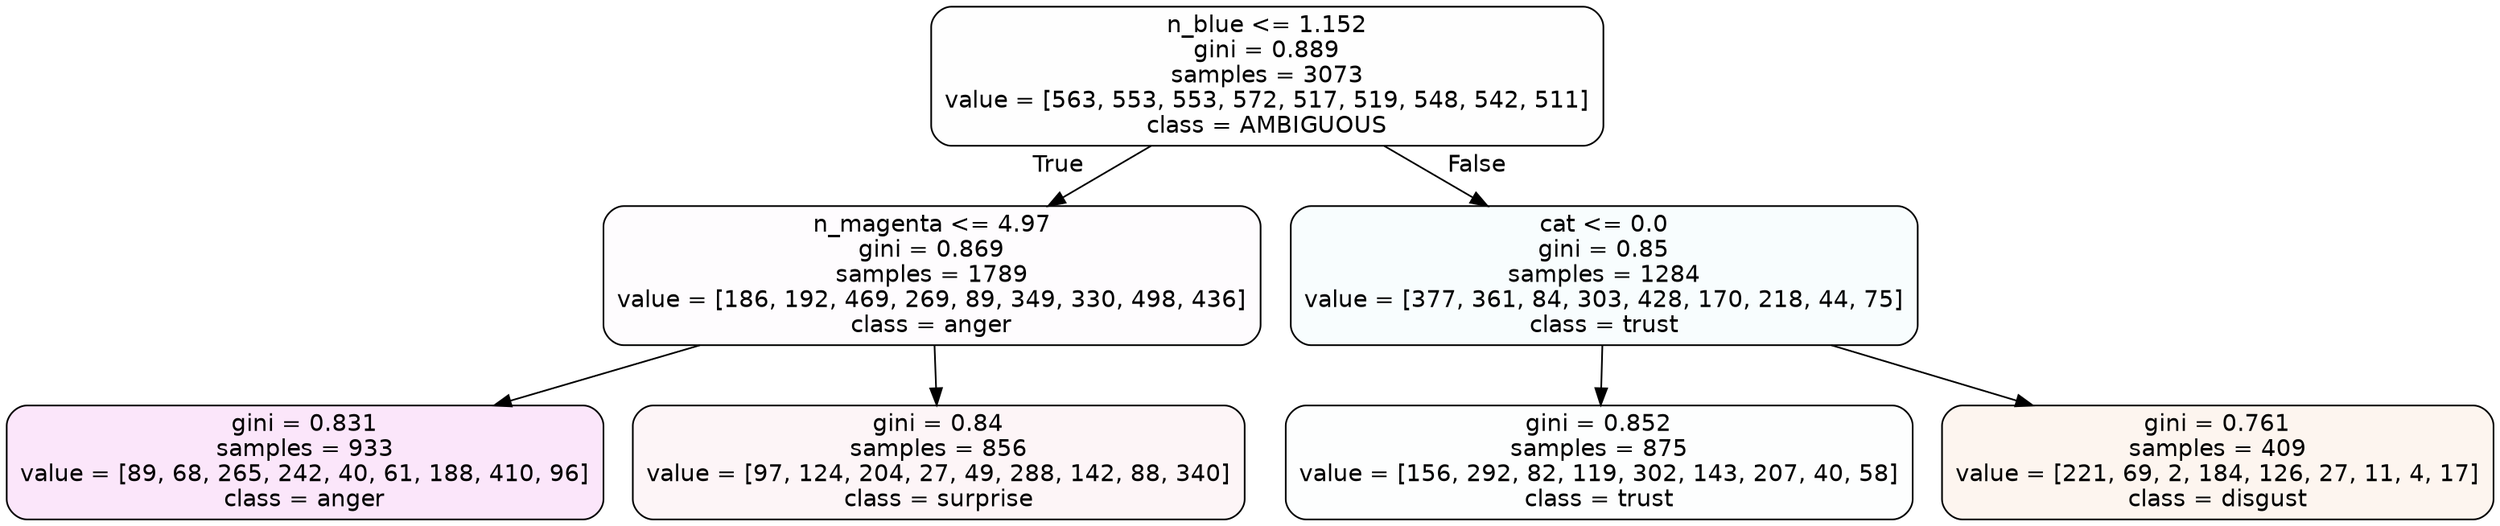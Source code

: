 digraph Tree {
node [shape=box, style="filled, rounded", color="black", fontname=helvetica] ;
edge [fontname=helvetica] ;
0 [label="n_blue <= 1.152\ngini = 0.889\nsamples = 3073\nvalue = [563, 553, 553, 572, 517, 519, 548, 542, 511]\nclass = AMBIGUOUS", fillcolor="#39e58101"] ;
1 [label="n_magenta <= 4.97\ngini = 0.869\nsamples = 1789\nvalue = [186, 192, 469, 269, 89, 349, 330, 498, 436]\nclass = anger", fillcolor="#e539d703"] ;
0 -> 1 [labeldistance=2.5, labelangle=45, headlabel="True"] ;
2 [label="gini = 0.831\nsamples = 933\nvalue = [89, 68, 265, 242, 40, 61, 188, 410, 96]\nclass = anger", fillcolor="#e539d71f"] ;
1 -> 2 ;
3 [label="gini = 0.84\nsamples = 856\nvalue = [97, 124, 204, 27, 49, 288, 142, 88, 340]\nclass = surprise", fillcolor="#e539640c"] ;
1 -> 3 ;
4 [label="cat <= 0.0\ngini = 0.85\nsamples = 1284\nvalue = [377, 361, 84, 303, 428, 170, 218, 44, 75]\nclass = trust", fillcolor="#39d7e508"] ;
0 -> 4 [labeldistance=2.5, labelangle=-45, headlabel="False"] ;
5 [label="gini = 0.852\nsamples = 875\nvalue = [156, 292, 82, 119, 302, 143, 207, 40, 58]\nclass = trust", fillcolor="#39d7e502"] ;
4 -> 5 ;
6 [label="gini = 0.761\nsamples = 409\nvalue = [221, 69, 2, 184, 126, 27, 11, 4, 17]\nclass = disgust", fillcolor="#e5813914"] ;
4 -> 6 ;
}